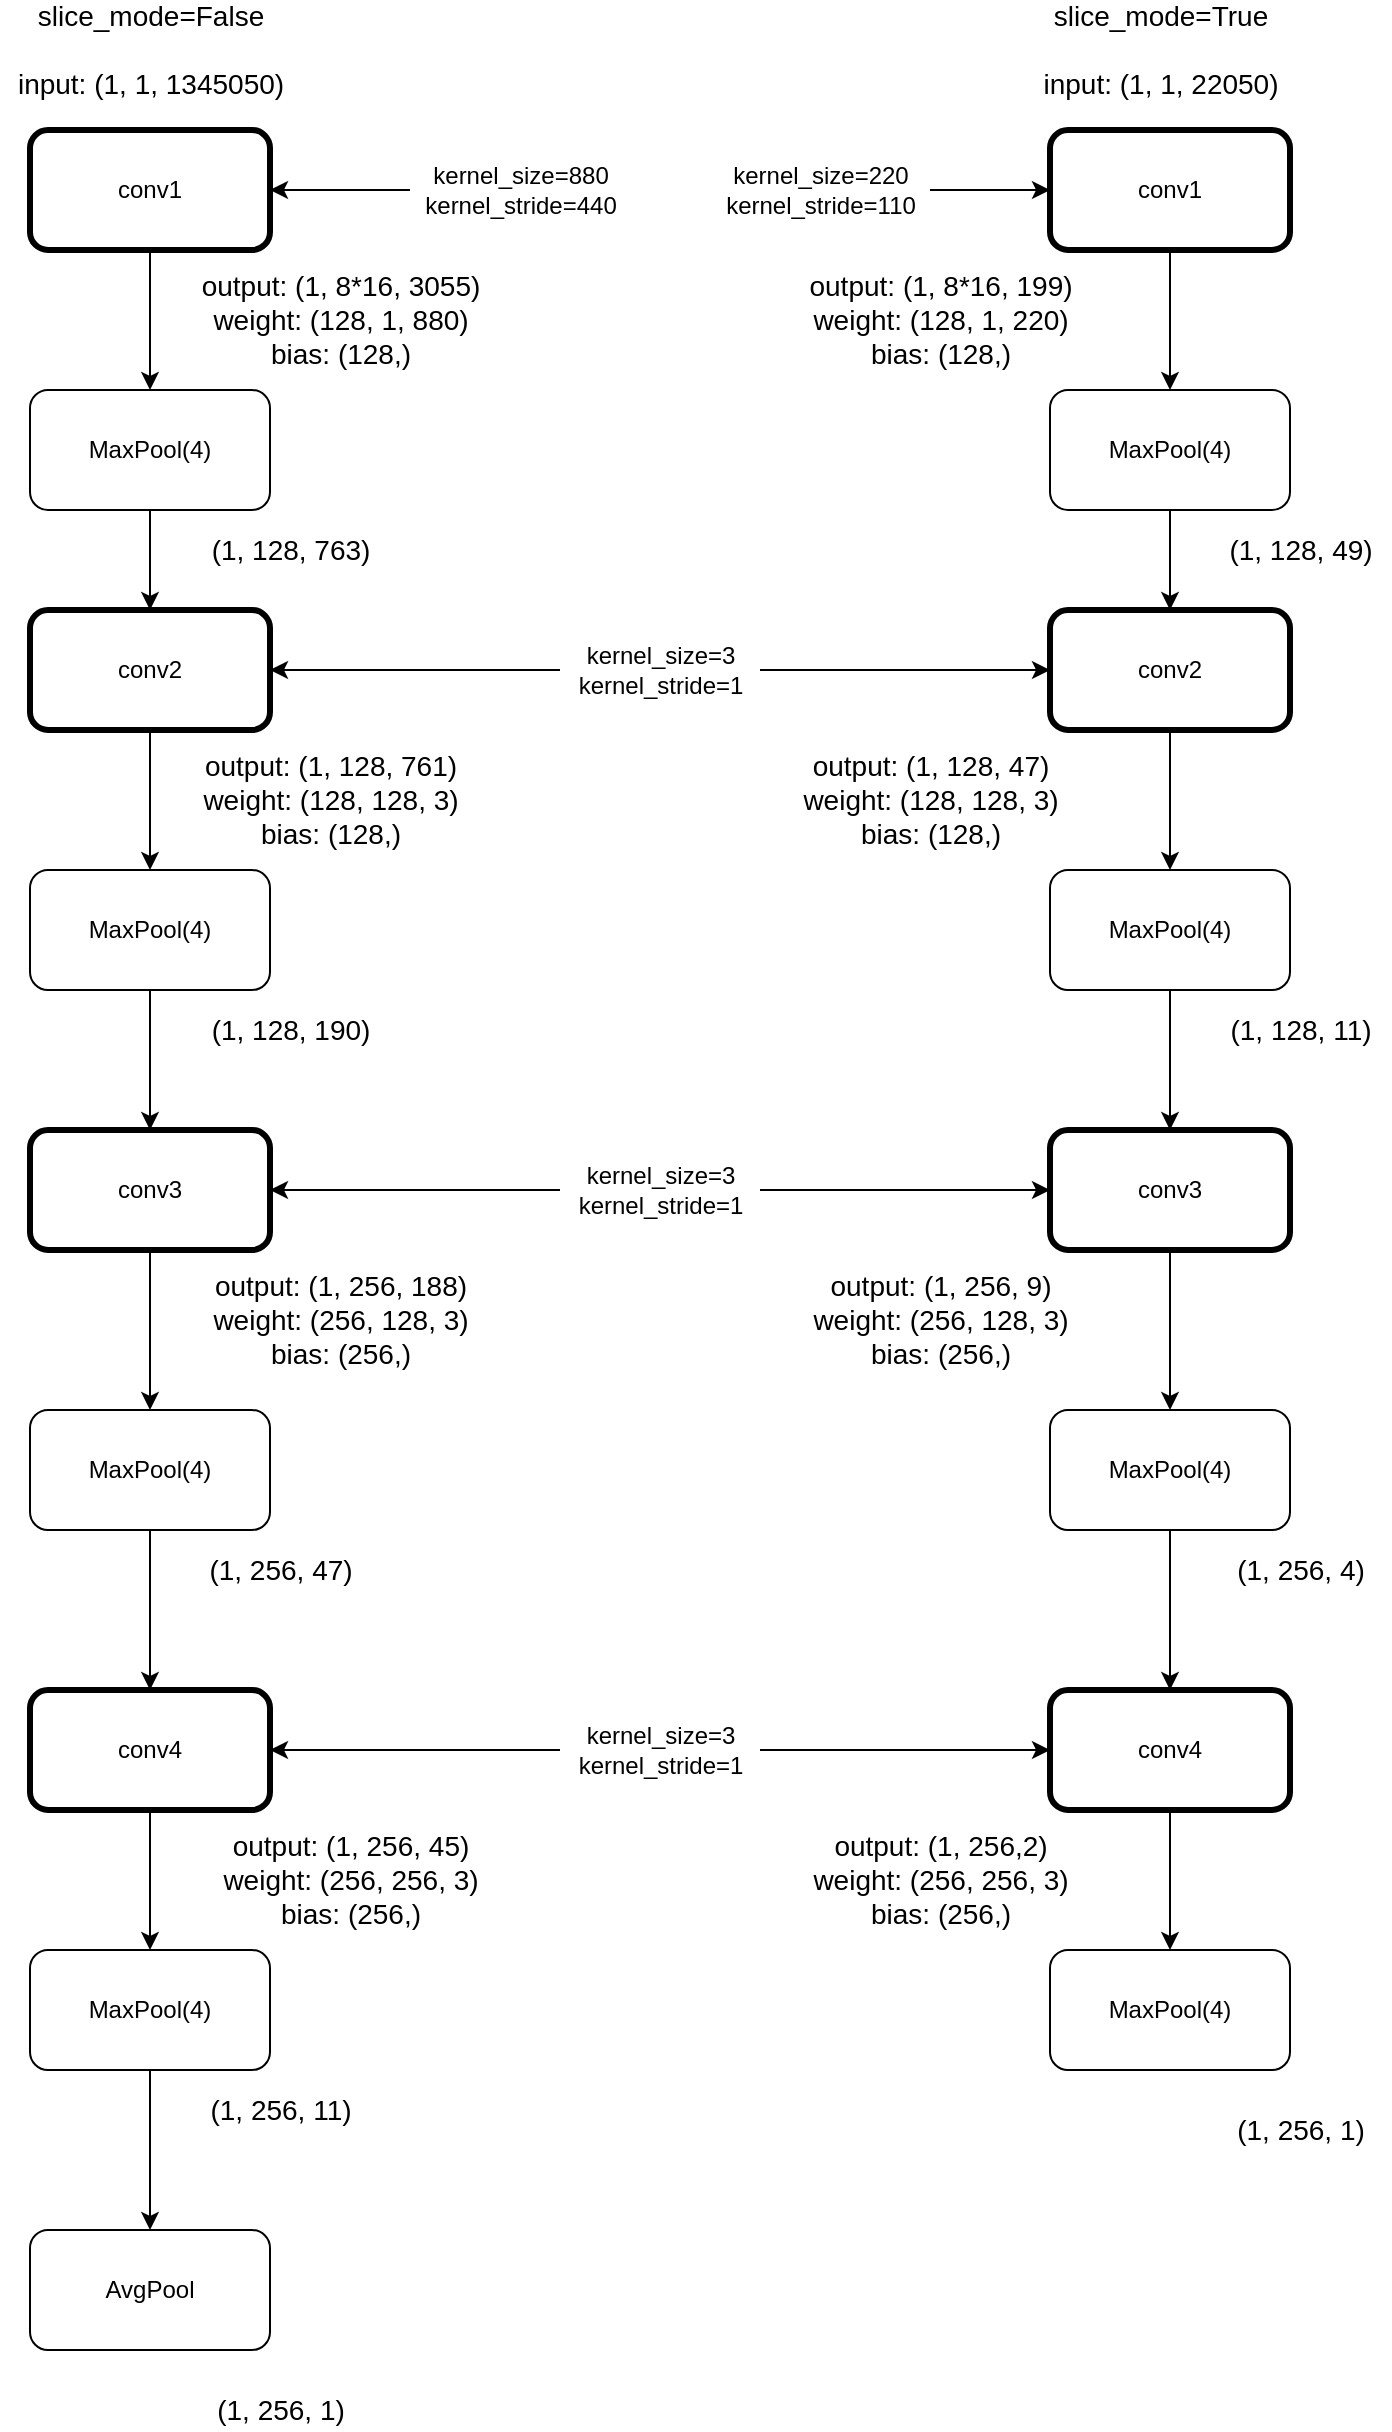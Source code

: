 <mxfile version="14.7.4" type="embed"><diagram id="IdIX_S3RQZsmJOGykxgf" name="Page-1"><mxGraphModel dx="1031" dy="388" grid="1" gridSize="10" guides="1" tooltips="1" connect="1" arrows="1" fold="1" page="1" pageScale="1" pageWidth="850" pageHeight="1100" math="0" shadow="0"><root><mxCell id="0"/><mxCell id="1" parent="0"/><mxCell id="11" value="" style="edgeStyle=orthogonalEdgeStyle;rounded=0;orthogonalLoop=1;jettySize=auto;html=1;" edge="1" parent="1" source="2" target="7"><mxGeometry relative="1" as="geometry"/></mxCell><mxCell id="2" value="conv1" style="rounded=1;whiteSpace=wrap;html=1;strokeWidth=3;" vertex="1" parent="1"><mxGeometry x="60" y="80" width="120" height="60" as="geometry"/></mxCell><mxCell id="13" value="" style="edgeStyle=orthogonalEdgeStyle;rounded=0;orthogonalLoop=1;jettySize=auto;html=1;" edge="1" parent="1" source="3" target="10"><mxGeometry relative="1" as="geometry"/></mxCell><mxCell id="3" value="conv2" style="rounded=1;whiteSpace=wrap;html=1;strokeWidth=3;" vertex="1" parent="1"><mxGeometry x="60" y="320" width="120" height="60" as="geometry"/></mxCell><mxCell id="15" value="" style="edgeStyle=orthogonalEdgeStyle;rounded=0;orthogonalLoop=1;jettySize=auto;html=1;" edge="1" parent="1" source="4" target="9"><mxGeometry relative="1" as="geometry"/></mxCell><mxCell id="4" value="conv3" style="rounded=1;whiteSpace=wrap;html=1;strokeWidth=3;" vertex="1" parent="1"><mxGeometry x="60" y="580" width="120" height="60" as="geometry"/></mxCell><mxCell id="17" value="" style="edgeStyle=orthogonalEdgeStyle;rounded=0;orthogonalLoop=1;jettySize=auto;html=1;" edge="1" parent="1" source="5" target="8"><mxGeometry relative="1" as="geometry"/></mxCell><mxCell id="5" value="conv4" style="rounded=1;whiteSpace=wrap;html=1;strokeWidth=3;" vertex="1" parent="1"><mxGeometry x="60" y="860" width="120" height="60" as="geometry"/></mxCell><mxCell id="12" value="" style="edgeStyle=orthogonalEdgeStyle;rounded=0;orthogonalLoop=1;jettySize=auto;html=1;" edge="1" parent="1" source="7" target="3"><mxGeometry relative="1" as="geometry"/></mxCell><mxCell id="7" value="MaxPool(4)" style="rounded=1;whiteSpace=wrap;html=1;strokeWidth=1;" vertex="1" parent="1"><mxGeometry x="60" y="210" width="120" height="60" as="geometry"/></mxCell><mxCell id="60" value="" style="edgeStyle=orthogonalEdgeStyle;rounded=0;orthogonalLoop=1;jettySize=auto;html=1;" edge="1" parent="1" source="8" target="59"><mxGeometry relative="1" as="geometry"/></mxCell><mxCell id="8" value="MaxPool(4)" style="rounded=1;whiteSpace=wrap;html=1;strokeWidth=1;" vertex="1" parent="1"><mxGeometry x="60" y="990" width="120" height="60" as="geometry"/></mxCell><mxCell id="16" value="" style="edgeStyle=orthogonalEdgeStyle;rounded=0;orthogonalLoop=1;jettySize=auto;html=1;" edge="1" parent="1" source="9" target="5"><mxGeometry relative="1" as="geometry"/></mxCell><mxCell id="9" value="MaxPool(4)" style="rounded=1;whiteSpace=wrap;html=1;strokeWidth=1;" vertex="1" parent="1"><mxGeometry x="60" y="720" width="120" height="60" as="geometry"/></mxCell><mxCell id="14" value="" style="edgeStyle=orthogonalEdgeStyle;rounded=0;orthogonalLoop=1;jettySize=auto;html=1;" edge="1" parent="1" source="10" target="4"><mxGeometry relative="1" as="geometry"/></mxCell><mxCell id="10" value="MaxPool(4)" style="rounded=1;whiteSpace=wrap;html=1;strokeWidth=1;" vertex="1" parent="1"><mxGeometry x="60" y="450" width="120" height="60" as="geometry"/></mxCell><mxCell id="18" value="&lt;font style=&quot;font-size: 14px&quot;&gt;slice_mode=False&lt;br&gt;&lt;br&gt;input: (1, 1, 1345050)&lt;br&gt;&lt;/font&gt;" style="text;html=1;align=center;verticalAlign=middle;resizable=0;points=[];autosize=1;strokeColor=none;" vertex="1" parent="1"><mxGeometry x="45" y="15" width="150" height="50" as="geometry"/></mxCell><mxCell id="21" value="&lt;font style=&quot;font-size: 14px&quot;&gt;(1, 128, 763)&lt;/font&gt;" style="text;html=1;align=center;verticalAlign=middle;resizable=0;points=[];autosize=1;strokeColor=none;" vertex="1" parent="1"><mxGeometry x="145" y="280" width="90" height="20" as="geometry"/></mxCell><mxCell id="22" value="&lt;font style=&quot;font-size: 14px&quot;&gt;(1, 128, 190)&lt;/font&gt;" style="text;html=1;align=center;verticalAlign=middle;resizable=0;points=[];autosize=1;strokeColor=none;" vertex="1" parent="1"><mxGeometry x="145" y="520" width="90" height="20" as="geometry"/></mxCell><mxCell id="27" value="&lt;font style=&quot;font-size: 14px&quot;&gt;(1, 256, 47)&lt;/font&gt;" style="text;html=1;align=center;verticalAlign=middle;resizable=0;points=[];autosize=1;strokeColor=none;" vertex="1" parent="1"><mxGeometry x="140" y="790" width="90" height="20" as="geometry"/></mxCell><mxCell id="29" value="&lt;font style=&quot;font-size: 14px&quot;&gt;(1, 256, 11)&lt;/font&gt;" style="text;html=1;align=center;verticalAlign=middle;resizable=0;points=[];autosize=1;strokeColor=none;" vertex="1" parent="1"><mxGeometry x="140" y="1060" width="90" height="20" as="geometry"/></mxCell><mxCell id="30" value="&lt;font style=&quot;font-size: 14px&quot;&gt;slice_mode=True&lt;br&gt;&lt;br&gt;input: (1, 1, 22050)&lt;br&gt;&lt;/font&gt;" style="text;html=1;align=center;verticalAlign=middle;resizable=0;points=[];autosize=1;strokeColor=none;" vertex="1" parent="1"><mxGeometry x="560" y="15" width="130" height="50" as="geometry"/></mxCell><mxCell id="31" value="" style="edgeStyle=orthogonalEdgeStyle;rounded=0;orthogonalLoop=1;jettySize=auto;html=1;" edge="1" parent="1" source="32" target="40"><mxGeometry relative="1" as="geometry"/></mxCell><mxCell id="32" value="conv1" style="rounded=1;whiteSpace=wrap;html=1;strokeWidth=3;" vertex="1" parent="1"><mxGeometry x="570" y="80" width="120" height="60" as="geometry"/></mxCell><mxCell id="33" value="" style="edgeStyle=orthogonalEdgeStyle;rounded=0;orthogonalLoop=1;jettySize=auto;html=1;" edge="1" parent="1" source="34" target="45"><mxGeometry relative="1" as="geometry"/></mxCell><mxCell id="34" value="conv2" style="rounded=1;whiteSpace=wrap;html=1;strokeWidth=3;" vertex="1" parent="1"><mxGeometry x="570" y="320" width="120" height="60" as="geometry"/></mxCell><mxCell id="35" value="" style="edgeStyle=orthogonalEdgeStyle;rounded=0;orthogonalLoop=1;jettySize=auto;html=1;" edge="1" parent="1" source="36" target="43"><mxGeometry relative="1" as="geometry"/></mxCell><mxCell id="36" value="conv3" style="rounded=1;whiteSpace=wrap;html=1;strokeWidth=3;" vertex="1" parent="1"><mxGeometry x="570" y="580" width="120" height="60" as="geometry"/></mxCell><mxCell id="37" value="" style="edgeStyle=orthogonalEdgeStyle;rounded=0;orthogonalLoop=1;jettySize=auto;html=1;" edge="1" parent="1" source="38" target="41"><mxGeometry relative="1" as="geometry"/></mxCell><mxCell id="38" value="conv4" style="rounded=1;whiteSpace=wrap;html=1;strokeWidth=3;" vertex="1" parent="1"><mxGeometry x="570" y="860" width="120" height="60" as="geometry"/></mxCell><mxCell id="39" value="" style="edgeStyle=orthogonalEdgeStyle;rounded=0;orthogonalLoop=1;jettySize=auto;html=1;" edge="1" parent="1" source="40" target="34"><mxGeometry relative="1" as="geometry"/></mxCell><mxCell id="40" value="MaxPool(4)" style="rounded=1;whiteSpace=wrap;html=1;strokeWidth=1;" vertex="1" parent="1"><mxGeometry x="570" y="210" width="120" height="60" as="geometry"/></mxCell><mxCell id="41" value="MaxPool(4)" style="rounded=1;whiteSpace=wrap;html=1;strokeWidth=1;" vertex="1" parent="1"><mxGeometry x="570" y="990" width="120" height="60" as="geometry"/></mxCell><mxCell id="42" value="" style="edgeStyle=orthogonalEdgeStyle;rounded=0;orthogonalLoop=1;jettySize=auto;html=1;" edge="1" parent="1" source="43" target="38"><mxGeometry relative="1" as="geometry"/></mxCell><mxCell id="43" value="MaxPool(4)" style="rounded=1;whiteSpace=wrap;html=1;strokeWidth=1;" vertex="1" parent="1"><mxGeometry x="570" y="720" width="120" height="60" as="geometry"/></mxCell><mxCell id="44" value="" style="edgeStyle=orthogonalEdgeStyle;rounded=0;orthogonalLoop=1;jettySize=auto;html=1;" edge="1" parent="1" source="45" target="36"><mxGeometry relative="1" as="geometry"/></mxCell><mxCell id="45" value="MaxPool(4)" style="rounded=1;whiteSpace=wrap;html=1;strokeWidth=1;" vertex="1" parent="1"><mxGeometry x="570" y="450" width="120" height="60" as="geometry"/></mxCell><mxCell id="47" value="&lt;font style=&quot;font-size: 14px&quot;&gt;(1, 128, 49)&lt;/font&gt;" style="text;html=1;align=center;verticalAlign=middle;resizable=0;points=[];autosize=1;strokeColor=none;" vertex="1" parent="1"><mxGeometry x="650" y="280" width="90" height="20" as="geometry"/></mxCell><mxCell id="49" value="&lt;font style=&quot;font-size: 14px&quot;&gt;(1, 128, 11)&lt;/font&gt;" style="text;html=1;align=center;verticalAlign=middle;resizable=0;points=[];autosize=1;strokeColor=none;" vertex="1" parent="1"><mxGeometry x="650" y="520" width="90" height="20" as="geometry"/></mxCell><mxCell id="51" value="&lt;font style=&quot;font-size: 14px&quot;&gt;(1, 256, 4)&lt;/font&gt;" style="text;html=1;align=center;verticalAlign=middle;resizable=0;points=[];autosize=1;strokeColor=none;" vertex="1" parent="1"><mxGeometry x="655" y="790" width="80" height="20" as="geometry"/></mxCell><mxCell id="53" value="&lt;font style=&quot;font-size: 14px&quot;&gt;(1, 256, 1)&lt;/font&gt;" style="text;html=1;align=center;verticalAlign=middle;resizable=0;points=[];autosize=1;strokeColor=none;" vertex="1" parent="1"><mxGeometry x="655" y="1070" width="80" height="20" as="geometry"/></mxCell><mxCell id="66" style="edgeStyle=orthogonalEdgeStyle;rounded=0;orthogonalLoop=1;jettySize=auto;html=1;entryX=1;entryY=0.5;entryDx=0;entryDy=0;" edge="1" parent="1" source="54" target="2"><mxGeometry relative="1" as="geometry"/></mxCell><mxCell id="54" value="kernel_size=880&lt;br&gt;kernel_stride=440" style="text;html=1;align=center;verticalAlign=middle;resizable=0;points=[];autosize=1;strokeColor=none;" vertex="1" parent="1"><mxGeometry x="250" y="95" width="110" height="30" as="geometry"/></mxCell><mxCell id="67" value="" style="edgeStyle=orthogonalEdgeStyle;rounded=0;orthogonalLoop=1;jettySize=auto;html=1;" edge="1" parent="1" source="55" target="3"><mxGeometry relative="1" as="geometry"/></mxCell><mxCell id="74" style="edgeStyle=orthogonalEdgeStyle;rounded=0;orthogonalLoop=1;jettySize=auto;html=1;" edge="1" parent="1" source="55" target="34"><mxGeometry relative="1" as="geometry"/></mxCell><mxCell id="55" value="kernel_size=3&lt;br&gt;kernel_stride=1" style="text;html=1;align=center;verticalAlign=middle;resizable=0;points=[];autosize=1;strokeColor=none;" vertex="1" parent="1"><mxGeometry x="325" y="335" width="100" height="30" as="geometry"/></mxCell><mxCell id="68" value="" style="edgeStyle=orthogonalEdgeStyle;rounded=0;orthogonalLoop=1;jettySize=auto;html=1;" edge="1" parent="1" source="56" target="4"><mxGeometry relative="1" as="geometry"/></mxCell><mxCell id="76" style="edgeStyle=orthogonalEdgeStyle;rounded=0;orthogonalLoop=1;jettySize=auto;html=1;entryX=0;entryY=0.5;entryDx=0;entryDy=0;" edge="1" parent="1" source="56" target="36"><mxGeometry relative="1" as="geometry"/></mxCell><mxCell id="56" value="kernel_size=3&lt;br&gt;kernel_stride=1" style="text;html=1;align=center;verticalAlign=middle;resizable=0;points=[];autosize=1;strokeColor=none;" vertex="1" parent="1"><mxGeometry x="325" y="595" width="100" height="30" as="geometry"/></mxCell><mxCell id="71" value="" style="edgeStyle=orthogonalEdgeStyle;rounded=0;orthogonalLoop=1;jettySize=auto;html=1;" edge="1" parent="1" source="57" target="5"><mxGeometry relative="1" as="geometry"/></mxCell><mxCell id="78" style="edgeStyle=orthogonalEdgeStyle;rounded=0;orthogonalLoop=1;jettySize=auto;html=1;entryX=0;entryY=0.5;entryDx=0;entryDy=0;" edge="1" parent="1" source="57" target="38"><mxGeometry relative="1" as="geometry"/></mxCell><mxCell id="57" value="kernel_size=3&lt;br&gt;kernel_stride=1" style="text;html=1;align=center;verticalAlign=middle;resizable=0;points=[];autosize=1;strokeColor=none;" vertex="1" parent="1"><mxGeometry x="325" y="875" width="100" height="30" as="geometry"/></mxCell><mxCell id="73" value="" style="edgeStyle=orthogonalEdgeStyle;rounded=0;orthogonalLoop=1;jettySize=auto;html=1;" edge="1" parent="1" source="58" target="32"><mxGeometry relative="1" as="geometry"/></mxCell><mxCell id="58" value="kernel_size=220&lt;br&gt;kernel_stride=110" style="text;html=1;align=center;verticalAlign=middle;resizable=0;points=[];autosize=1;strokeColor=none;" vertex="1" parent="1"><mxGeometry x="400" y="95" width="110" height="30" as="geometry"/></mxCell><mxCell id="59" value="AvgPool" style="rounded=1;whiteSpace=wrap;html=1;strokeWidth=1;" vertex="1" parent="1"><mxGeometry x="60" y="1130" width="120" height="60" as="geometry"/></mxCell><mxCell id="61" value="&lt;font style=&quot;font-size: 14px&quot;&gt;(1, 256, 1)&lt;/font&gt;" style="text;html=1;align=center;verticalAlign=middle;resizable=0;points=[];autosize=1;strokeColor=none;" vertex="1" parent="1"><mxGeometry x="145" y="1210" width="80" height="20" as="geometry"/></mxCell><mxCell id="62" value="&lt;font style=&quot;font-size: 14px&quot;&gt;output: (1, 8*16, 3055)&lt;br&gt;weight: (128, 1, 880)&lt;br&gt;bias: (128,)&lt;br&gt;&lt;/font&gt;" style="text;html=1;align=center;verticalAlign=middle;resizable=0;points=[];autosize=1;strokeColor=none;" vertex="1" parent="1"><mxGeometry x="140" y="150" width="150" height="50" as="geometry"/></mxCell><mxCell id="64" value="&lt;font style=&quot;font-size: 14px&quot;&gt;output: (1, 128, 761)&lt;br&gt;weight: (128, 128, 3)&lt;br&gt;bias: (128,)&lt;br&gt;&lt;/font&gt;" style="text;html=1;align=center;verticalAlign=middle;resizable=0;points=[];autosize=1;strokeColor=none;" vertex="1" parent="1"><mxGeometry x="140" y="390" width="140" height="50" as="geometry"/></mxCell><mxCell id="69" value="&lt;font style=&quot;font-size: 14px&quot;&gt;output: (1, 256, 188)&lt;br&gt;weight: (256, 128, 3)&lt;br&gt;bias: (256,)&lt;br&gt;&lt;/font&gt;" style="text;html=1;align=center;verticalAlign=middle;resizable=0;points=[];autosize=1;strokeColor=none;" vertex="1" parent="1"><mxGeometry x="145" y="650" width="140" height="50" as="geometry"/></mxCell><mxCell id="70" value="&lt;font style=&quot;font-size: 14px&quot;&gt;output: (1, 256, 45)&lt;br&gt;weight: (256, 256, 3)&lt;br&gt;bias: (256,)&lt;br&gt;&lt;/font&gt;" style="text;html=1;align=center;verticalAlign=middle;resizable=0;points=[];autosize=1;strokeColor=none;" vertex="1" parent="1"><mxGeometry x="150" y="930" width="140" height="50" as="geometry"/></mxCell><mxCell id="72" value="&lt;font style=&quot;font-size: 14px&quot;&gt;output: (1, 8*16, 199)&lt;br&gt;weight: (128, 1, 220)&lt;br&gt;bias: (128,)&lt;br&gt;&lt;/font&gt;" style="text;html=1;align=center;verticalAlign=middle;resizable=0;points=[];autosize=1;strokeColor=none;" vertex="1" parent="1"><mxGeometry x="440" y="150" width="150" height="50" as="geometry"/></mxCell><mxCell id="75" value="&lt;font style=&quot;font-size: 14px&quot;&gt;output: (1, 128, 47)&lt;br&gt;weight: (128, 128, 3)&lt;br&gt;bias: (128,)&lt;br&gt;&lt;/font&gt;" style="text;html=1;align=center;verticalAlign=middle;resizable=0;points=[];autosize=1;strokeColor=none;" vertex="1" parent="1"><mxGeometry x="440" y="390" width="140" height="50" as="geometry"/></mxCell><mxCell id="77" value="&lt;font style=&quot;font-size: 14px&quot;&gt;output: (1, 256, 9)&lt;br&gt;weight: (256, 128, 3)&lt;br&gt;bias: (256,)&lt;br&gt;&lt;/font&gt;" style="text;html=1;align=center;verticalAlign=middle;resizable=0;points=[];autosize=1;strokeColor=none;" vertex="1" parent="1"><mxGeometry x="445" y="650" width="140" height="50" as="geometry"/></mxCell><mxCell id="79" value="&lt;font style=&quot;font-size: 14px&quot;&gt;output: (1, 256,2)&lt;br&gt;weight: (256, 256, 3)&lt;br&gt;bias: (256,)&lt;br&gt;&lt;/font&gt;" style="text;html=1;align=center;verticalAlign=middle;resizable=0;points=[];autosize=1;strokeColor=none;" vertex="1" parent="1"><mxGeometry x="445" y="930" width="140" height="50" as="geometry"/></mxCell></root></mxGraphModel></diagram></mxfile>